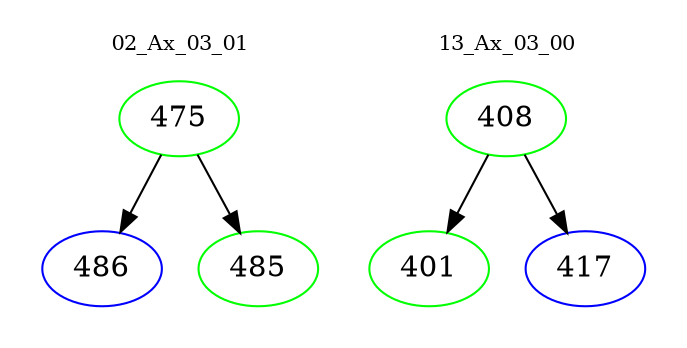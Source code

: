 digraph{
subgraph cluster_0 {
color = white
label = "02_Ax_03_01";
fontsize=10;
T0_475 [label="475", color="green"]
T0_475 -> T0_486 [color="black"]
T0_486 [label="486", color="blue"]
T0_475 -> T0_485 [color="black"]
T0_485 [label="485", color="green"]
}
subgraph cluster_1 {
color = white
label = "13_Ax_03_00";
fontsize=10;
T1_408 [label="408", color="green"]
T1_408 -> T1_401 [color="black"]
T1_401 [label="401", color="green"]
T1_408 -> T1_417 [color="black"]
T1_417 [label="417", color="blue"]
}
}
